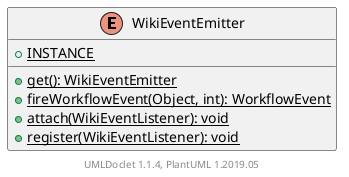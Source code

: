 @startuml

    enum WikiEventEmitter [[WikiEventEmitter.html]] {
        {static} +INSTANCE
        {static} +get(): WikiEventEmitter
        {static} +fireWorkflowEvent(Object, int): WorkflowEvent
        {static} +attach(WikiEventListener): void
        {static} +register(WikiEventListener): void
    }


    center footer UMLDoclet 1.1.4, PlantUML 1.2019.05
@enduml
